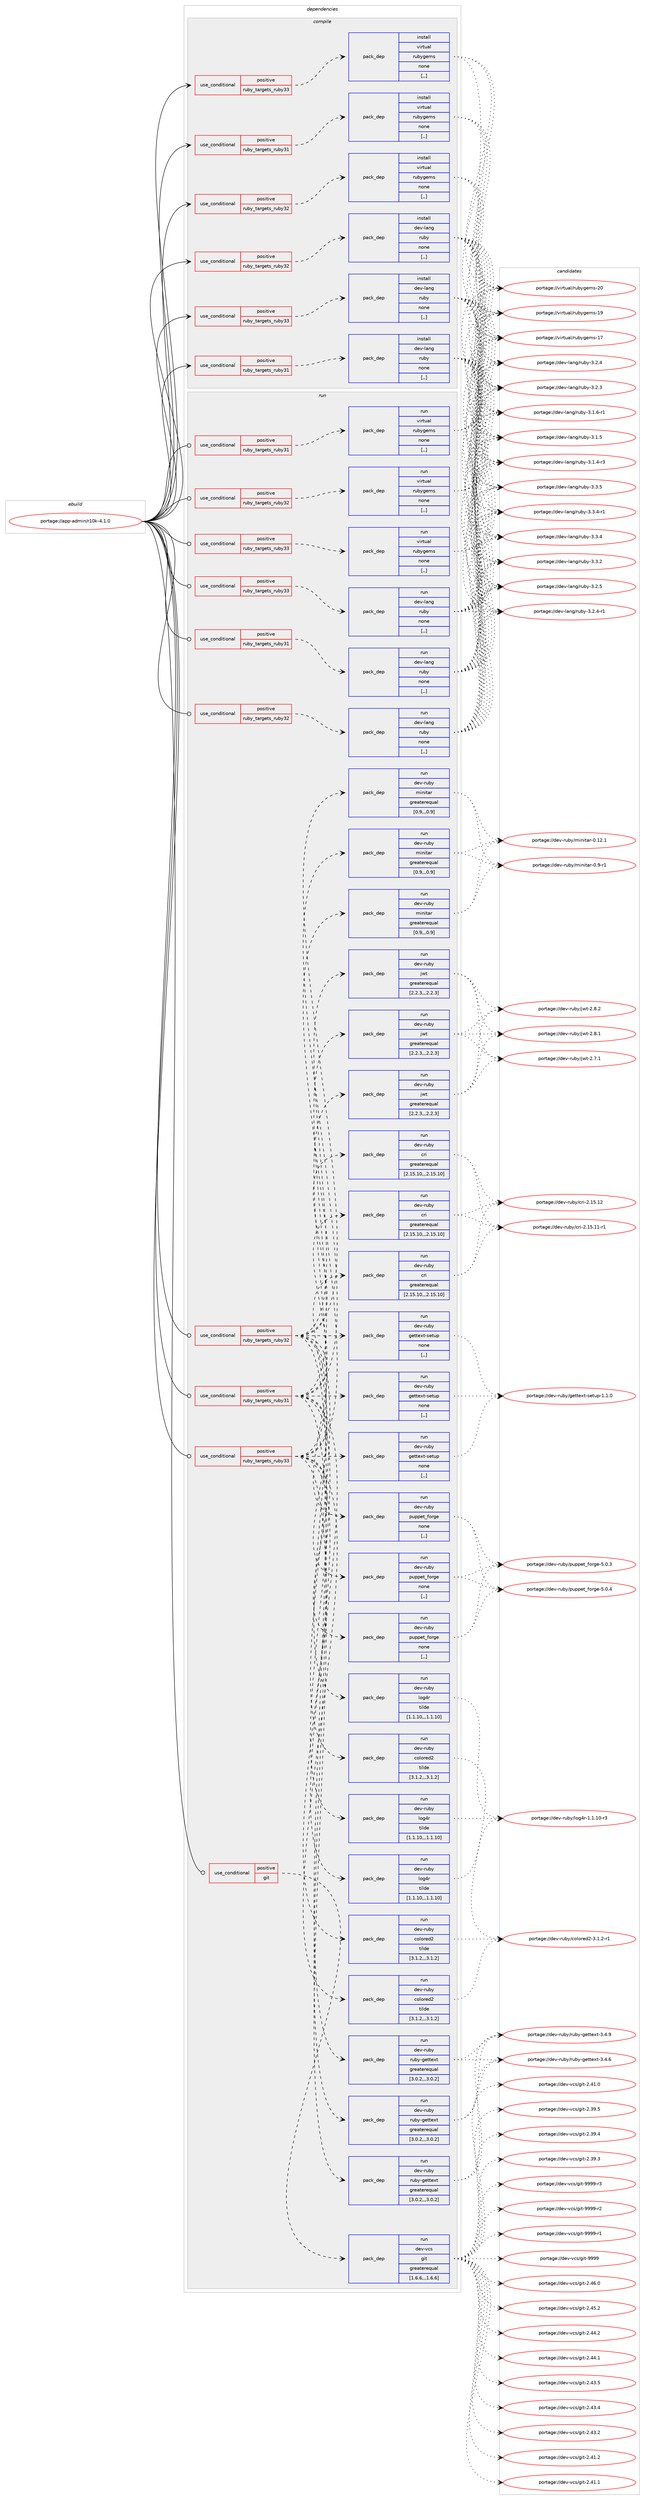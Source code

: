 digraph prolog {

# *************
# Graph options
# *************

newrank=true;
concentrate=true;
compound=true;
graph [rankdir=LR,fontname=Helvetica,fontsize=10,ranksep=1.5];#, ranksep=2.5, nodesep=0.2];
edge  [arrowhead=vee];
node  [fontname=Helvetica,fontsize=10];

# **********
# The ebuild
# **********

subgraph cluster_leftcol {
color=gray;
label=<<i>ebuild</i>>;
id [label="portage://app-admin/r10k-4.1.0", color=red, width=4, href="../app-admin/r10k-4.1.0.svg"];
}

# ****************
# The dependencies
# ****************

subgraph cluster_midcol {
color=gray;
label=<<i>dependencies</i>>;
subgraph cluster_compile {
fillcolor="#eeeeee";
style=filled;
label=<<i>compile</i>>;
subgraph cond130651 {
dependency497460 [label=<<TABLE BORDER="0" CELLBORDER="1" CELLSPACING="0" CELLPADDING="4"><TR><TD ROWSPAN="3" CELLPADDING="10">use_conditional</TD></TR><TR><TD>positive</TD></TR><TR><TD>ruby_targets_ruby31</TD></TR></TABLE>>, shape=none, color=red];
subgraph pack363193 {
dependency497461 [label=<<TABLE BORDER="0" CELLBORDER="1" CELLSPACING="0" CELLPADDING="4" WIDTH="220"><TR><TD ROWSPAN="6" CELLPADDING="30">pack_dep</TD></TR><TR><TD WIDTH="110">install</TD></TR><TR><TD>dev-lang</TD></TR><TR><TD>ruby</TD></TR><TR><TD>none</TD></TR><TR><TD>[,,]</TD></TR></TABLE>>, shape=none, color=blue];
}
dependency497460:e -> dependency497461:w [weight=20,style="dashed",arrowhead="vee"];
}
id:e -> dependency497460:w [weight=20,style="solid",arrowhead="vee"];
subgraph cond130652 {
dependency497462 [label=<<TABLE BORDER="0" CELLBORDER="1" CELLSPACING="0" CELLPADDING="4"><TR><TD ROWSPAN="3" CELLPADDING="10">use_conditional</TD></TR><TR><TD>positive</TD></TR><TR><TD>ruby_targets_ruby31</TD></TR></TABLE>>, shape=none, color=red];
subgraph pack363194 {
dependency497463 [label=<<TABLE BORDER="0" CELLBORDER="1" CELLSPACING="0" CELLPADDING="4" WIDTH="220"><TR><TD ROWSPAN="6" CELLPADDING="30">pack_dep</TD></TR><TR><TD WIDTH="110">install</TD></TR><TR><TD>virtual</TD></TR><TR><TD>rubygems</TD></TR><TR><TD>none</TD></TR><TR><TD>[,,]</TD></TR></TABLE>>, shape=none, color=blue];
}
dependency497462:e -> dependency497463:w [weight=20,style="dashed",arrowhead="vee"];
}
id:e -> dependency497462:w [weight=20,style="solid",arrowhead="vee"];
subgraph cond130653 {
dependency497464 [label=<<TABLE BORDER="0" CELLBORDER="1" CELLSPACING="0" CELLPADDING="4"><TR><TD ROWSPAN="3" CELLPADDING="10">use_conditional</TD></TR><TR><TD>positive</TD></TR><TR><TD>ruby_targets_ruby32</TD></TR></TABLE>>, shape=none, color=red];
subgraph pack363195 {
dependency497465 [label=<<TABLE BORDER="0" CELLBORDER="1" CELLSPACING="0" CELLPADDING="4" WIDTH="220"><TR><TD ROWSPAN="6" CELLPADDING="30">pack_dep</TD></TR><TR><TD WIDTH="110">install</TD></TR><TR><TD>dev-lang</TD></TR><TR><TD>ruby</TD></TR><TR><TD>none</TD></TR><TR><TD>[,,]</TD></TR></TABLE>>, shape=none, color=blue];
}
dependency497464:e -> dependency497465:w [weight=20,style="dashed",arrowhead="vee"];
}
id:e -> dependency497464:w [weight=20,style="solid",arrowhead="vee"];
subgraph cond130654 {
dependency497466 [label=<<TABLE BORDER="0" CELLBORDER="1" CELLSPACING="0" CELLPADDING="4"><TR><TD ROWSPAN="3" CELLPADDING="10">use_conditional</TD></TR><TR><TD>positive</TD></TR><TR><TD>ruby_targets_ruby32</TD></TR></TABLE>>, shape=none, color=red];
subgraph pack363196 {
dependency497467 [label=<<TABLE BORDER="0" CELLBORDER="1" CELLSPACING="0" CELLPADDING="4" WIDTH="220"><TR><TD ROWSPAN="6" CELLPADDING="30">pack_dep</TD></TR><TR><TD WIDTH="110">install</TD></TR><TR><TD>virtual</TD></TR><TR><TD>rubygems</TD></TR><TR><TD>none</TD></TR><TR><TD>[,,]</TD></TR></TABLE>>, shape=none, color=blue];
}
dependency497466:e -> dependency497467:w [weight=20,style="dashed",arrowhead="vee"];
}
id:e -> dependency497466:w [weight=20,style="solid",arrowhead="vee"];
subgraph cond130655 {
dependency497468 [label=<<TABLE BORDER="0" CELLBORDER="1" CELLSPACING="0" CELLPADDING="4"><TR><TD ROWSPAN="3" CELLPADDING="10">use_conditional</TD></TR><TR><TD>positive</TD></TR><TR><TD>ruby_targets_ruby33</TD></TR></TABLE>>, shape=none, color=red];
subgraph pack363197 {
dependency497469 [label=<<TABLE BORDER="0" CELLBORDER="1" CELLSPACING="0" CELLPADDING="4" WIDTH="220"><TR><TD ROWSPAN="6" CELLPADDING="30">pack_dep</TD></TR><TR><TD WIDTH="110">install</TD></TR><TR><TD>dev-lang</TD></TR><TR><TD>ruby</TD></TR><TR><TD>none</TD></TR><TR><TD>[,,]</TD></TR></TABLE>>, shape=none, color=blue];
}
dependency497468:e -> dependency497469:w [weight=20,style="dashed",arrowhead="vee"];
}
id:e -> dependency497468:w [weight=20,style="solid",arrowhead="vee"];
subgraph cond130656 {
dependency497470 [label=<<TABLE BORDER="0" CELLBORDER="1" CELLSPACING="0" CELLPADDING="4"><TR><TD ROWSPAN="3" CELLPADDING="10">use_conditional</TD></TR><TR><TD>positive</TD></TR><TR><TD>ruby_targets_ruby33</TD></TR></TABLE>>, shape=none, color=red];
subgraph pack363198 {
dependency497471 [label=<<TABLE BORDER="0" CELLBORDER="1" CELLSPACING="0" CELLPADDING="4" WIDTH="220"><TR><TD ROWSPAN="6" CELLPADDING="30">pack_dep</TD></TR><TR><TD WIDTH="110">install</TD></TR><TR><TD>virtual</TD></TR><TR><TD>rubygems</TD></TR><TR><TD>none</TD></TR><TR><TD>[,,]</TD></TR></TABLE>>, shape=none, color=blue];
}
dependency497470:e -> dependency497471:w [weight=20,style="dashed",arrowhead="vee"];
}
id:e -> dependency497470:w [weight=20,style="solid",arrowhead="vee"];
}
subgraph cluster_compileandrun {
fillcolor="#eeeeee";
style=filled;
label=<<i>compile and run</i>>;
}
subgraph cluster_run {
fillcolor="#eeeeee";
style=filled;
label=<<i>run</i>>;
subgraph cond130657 {
dependency497472 [label=<<TABLE BORDER="0" CELLBORDER="1" CELLSPACING="0" CELLPADDING="4"><TR><TD ROWSPAN="3" CELLPADDING="10">use_conditional</TD></TR><TR><TD>positive</TD></TR><TR><TD>git</TD></TR></TABLE>>, shape=none, color=red];
subgraph pack363199 {
dependency497473 [label=<<TABLE BORDER="0" CELLBORDER="1" CELLSPACING="0" CELLPADDING="4" WIDTH="220"><TR><TD ROWSPAN="6" CELLPADDING="30">pack_dep</TD></TR><TR><TD WIDTH="110">run</TD></TR><TR><TD>dev-vcs</TD></TR><TR><TD>git</TD></TR><TR><TD>greaterequal</TD></TR><TR><TD>[1.6.6,,,1.6.6]</TD></TR></TABLE>>, shape=none, color=blue];
}
dependency497472:e -> dependency497473:w [weight=20,style="dashed",arrowhead="vee"];
}
id:e -> dependency497472:w [weight=20,style="solid",arrowhead="odot"];
subgraph cond130658 {
dependency497474 [label=<<TABLE BORDER="0" CELLBORDER="1" CELLSPACING="0" CELLPADDING="4"><TR><TD ROWSPAN="3" CELLPADDING="10">use_conditional</TD></TR><TR><TD>positive</TD></TR><TR><TD>ruby_targets_ruby31</TD></TR></TABLE>>, shape=none, color=red];
subgraph pack363200 {
dependency497475 [label=<<TABLE BORDER="0" CELLBORDER="1" CELLSPACING="0" CELLPADDING="4" WIDTH="220"><TR><TD ROWSPAN="6" CELLPADDING="30">pack_dep</TD></TR><TR><TD WIDTH="110">run</TD></TR><TR><TD>dev-lang</TD></TR><TR><TD>ruby</TD></TR><TR><TD>none</TD></TR><TR><TD>[,,]</TD></TR></TABLE>>, shape=none, color=blue];
}
dependency497474:e -> dependency497475:w [weight=20,style="dashed",arrowhead="vee"];
}
id:e -> dependency497474:w [weight=20,style="solid",arrowhead="odot"];
subgraph cond130659 {
dependency497476 [label=<<TABLE BORDER="0" CELLBORDER="1" CELLSPACING="0" CELLPADDING="4"><TR><TD ROWSPAN="3" CELLPADDING="10">use_conditional</TD></TR><TR><TD>positive</TD></TR><TR><TD>ruby_targets_ruby31</TD></TR></TABLE>>, shape=none, color=red];
subgraph pack363201 {
dependency497477 [label=<<TABLE BORDER="0" CELLBORDER="1" CELLSPACING="0" CELLPADDING="4" WIDTH="220"><TR><TD ROWSPAN="6" CELLPADDING="30">pack_dep</TD></TR><TR><TD WIDTH="110">run</TD></TR><TR><TD>dev-ruby</TD></TR><TR><TD>colored2</TD></TR><TR><TD>tilde</TD></TR><TR><TD>[3.1.2,,,3.1.2]</TD></TR></TABLE>>, shape=none, color=blue];
}
dependency497476:e -> dependency497477:w [weight=20,style="dashed",arrowhead="vee"];
subgraph pack363202 {
dependency497478 [label=<<TABLE BORDER="0" CELLBORDER="1" CELLSPACING="0" CELLPADDING="4" WIDTH="220"><TR><TD ROWSPAN="6" CELLPADDING="30">pack_dep</TD></TR><TR><TD WIDTH="110">run</TD></TR><TR><TD>dev-ruby</TD></TR><TR><TD>cri</TD></TR><TR><TD>greaterequal</TD></TR><TR><TD>[2.15.10,,,2.15.10]</TD></TR></TABLE>>, shape=none, color=blue];
}
dependency497476:e -> dependency497478:w [weight=20,style="dashed",arrowhead="vee"];
subgraph pack363203 {
dependency497479 [label=<<TABLE BORDER="0" CELLBORDER="1" CELLSPACING="0" CELLPADDING="4" WIDTH="220"><TR><TD ROWSPAN="6" CELLPADDING="30">pack_dep</TD></TR><TR><TD WIDTH="110">run</TD></TR><TR><TD>dev-ruby</TD></TR><TR><TD>gettext-setup</TD></TR><TR><TD>none</TD></TR><TR><TD>[,,]</TD></TR></TABLE>>, shape=none, color=blue];
}
dependency497476:e -> dependency497479:w [weight=20,style="dashed",arrowhead="vee"];
subgraph pack363204 {
dependency497480 [label=<<TABLE BORDER="0" CELLBORDER="1" CELLSPACING="0" CELLPADDING="4" WIDTH="220"><TR><TD ROWSPAN="6" CELLPADDING="30">pack_dep</TD></TR><TR><TD WIDTH="110">run</TD></TR><TR><TD>dev-ruby</TD></TR><TR><TD>jwt</TD></TR><TR><TD>greaterequal</TD></TR><TR><TD>[2.2.3,,,2.2.3]</TD></TR></TABLE>>, shape=none, color=blue];
}
dependency497476:e -> dependency497480:w [weight=20,style="dashed",arrowhead="vee"];
subgraph pack363205 {
dependency497481 [label=<<TABLE BORDER="0" CELLBORDER="1" CELLSPACING="0" CELLPADDING="4" WIDTH="220"><TR><TD ROWSPAN="6" CELLPADDING="30">pack_dep</TD></TR><TR><TD WIDTH="110">run</TD></TR><TR><TD>dev-ruby</TD></TR><TR><TD>ruby-gettext</TD></TR><TR><TD>greaterequal</TD></TR><TR><TD>[3.0.2,,,3.0.2]</TD></TR></TABLE>>, shape=none, color=blue];
}
dependency497476:e -> dependency497481:w [weight=20,style="dashed",arrowhead="vee"];
subgraph pack363206 {
dependency497482 [label=<<TABLE BORDER="0" CELLBORDER="1" CELLSPACING="0" CELLPADDING="4" WIDTH="220"><TR><TD ROWSPAN="6" CELLPADDING="30">pack_dep</TD></TR><TR><TD WIDTH="110">run</TD></TR><TR><TD>dev-ruby</TD></TR><TR><TD>log4r</TD></TR><TR><TD>tilde</TD></TR><TR><TD>[1.1.10,,,1.1.10]</TD></TR></TABLE>>, shape=none, color=blue];
}
dependency497476:e -> dependency497482:w [weight=20,style="dashed",arrowhead="vee"];
subgraph pack363207 {
dependency497483 [label=<<TABLE BORDER="0" CELLBORDER="1" CELLSPACING="0" CELLPADDING="4" WIDTH="220"><TR><TD ROWSPAN="6" CELLPADDING="30">pack_dep</TD></TR><TR><TD WIDTH="110">run</TD></TR><TR><TD>dev-ruby</TD></TR><TR><TD>minitar</TD></TR><TR><TD>greaterequal</TD></TR><TR><TD>[0.9,,,0.9]</TD></TR></TABLE>>, shape=none, color=blue];
}
dependency497476:e -> dependency497483:w [weight=20,style="dashed",arrowhead="vee"];
subgraph pack363208 {
dependency497484 [label=<<TABLE BORDER="0" CELLBORDER="1" CELLSPACING="0" CELLPADDING="4" WIDTH="220"><TR><TD ROWSPAN="6" CELLPADDING="30">pack_dep</TD></TR><TR><TD WIDTH="110">run</TD></TR><TR><TD>dev-ruby</TD></TR><TR><TD>puppet_forge</TD></TR><TR><TD>none</TD></TR><TR><TD>[,,]</TD></TR></TABLE>>, shape=none, color=blue];
}
dependency497476:e -> dependency497484:w [weight=20,style="dashed",arrowhead="vee"];
}
id:e -> dependency497476:w [weight=20,style="solid",arrowhead="odot"];
subgraph cond130660 {
dependency497485 [label=<<TABLE BORDER="0" CELLBORDER="1" CELLSPACING="0" CELLPADDING="4"><TR><TD ROWSPAN="3" CELLPADDING="10">use_conditional</TD></TR><TR><TD>positive</TD></TR><TR><TD>ruby_targets_ruby31</TD></TR></TABLE>>, shape=none, color=red];
subgraph pack363209 {
dependency497486 [label=<<TABLE BORDER="0" CELLBORDER="1" CELLSPACING="0" CELLPADDING="4" WIDTH="220"><TR><TD ROWSPAN="6" CELLPADDING="30">pack_dep</TD></TR><TR><TD WIDTH="110">run</TD></TR><TR><TD>virtual</TD></TR><TR><TD>rubygems</TD></TR><TR><TD>none</TD></TR><TR><TD>[,,]</TD></TR></TABLE>>, shape=none, color=blue];
}
dependency497485:e -> dependency497486:w [weight=20,style="dashed",arrowhead="vee"];
}
id:e -> dependency497485:w [weight=20,style="solid",arrowhead="odot"];
subgraph cond130661 {
dependency497487 [label=<<TABLE BORDER="0" CELLBORDER="1" CELLSPACING="0" CELLPADDING="4"><TR><TD ROWSPAN="3" CELLPADDING="10">use_conditional</TD></TR><TR><TD>positive</TD></TR><TR><TD>ruby_targets_ruby32</TD></TR></TABLE>>, shape=none, color=red];
subgraph pack363210 {
dependency497488 [label=<<TABLE BORDER="0" CELLBORDER="1" CELLSPACING="0" CELLPADDING="4" WIDTH="220"><TR><TD ROWSPAN="6" CELLPADDING="30">pack_dep</TD></TR><TR><TD WIDTH="110">run</TD></TR><TR><TD>dev-lang</TD></TR><TR><TD>ruby</TD></TR><TR><TD>none</TD></TR><TR><TD>[,,]</TD></TR></TABLE>>, shape=none, color=blue];
}
dependency497487:e -> dependency497488:w [weight=20,style="dashed",arrowhead="vee"];
}
id:e -> dependency497487:w [weight=20,style="solid",arrowhead="odot"];
subgraph cond130662 {
dependency497489 [label=<<TABLE BORDER="0" CELLBORDER="1" CELLSPACING="0" CELLPADDING="4"><TR><TD ROWSPAN="3" CELLPADDING="10">use_conditional</TD></TR><TR><TD>positive</TD></TR><TR><TD>ruby_targets_ruby32</TD></TR></TABLE>>, shape=none, color=red];
subgraph pack363211 {
dependency497490 [label=<<TABLE BORDER="0" CELLBORDER="1" CELLSPACING="0" CELLPADDING="4" WIDTH="220"><TR><TD ROWSPAN="6" CELLPADDING="30">pack_dep</TD></TR><TR><TD WIDTH="110">run</TD></TR><TR><TD>dev-ruby</TD></TR><TR><TD>colored2</TD></TR><TR><TD>tilde</TD></TR><TR><TD>[3.1.2,,,3.1.2]</TD></TR></TABLE>>, shape=none, color=blue];
}
dependency497489:e -> dependency497490:w [weight=20,style="dashed",arrowhead="vee"];
subgraph pack363212 {
dependency497491 [label=<<TABLE BORDER="0" CELLBORDER="1" CELLSPACING="0" CELLPADDING="4" WIDTH="220"><TR><TD ROWSPAN="6" CELLPADDING="30">pack_dep</TD></TR><TR><TD WIDTH="110">run</TD></TR><TR><TD>dev-ruby</TD></TR><TR><TD>cri</TD></TR><TR><TD>greaterequal</TD></TR><TR><TD>[2.15.10,,,2.15.10]</TD></TR></TABLE>>, shape=none, color=blue];
}
dependency497489:e -> dependency497491:w [weight=20,style="dashed",arrowhead="vee"];
subgraph pack363213 {
dependency497492 [label=<<TABLE BORDER="0" CELLBORDER="1" CELLSPACING="0" CELLPADDING="4" WIDTH="220"><TR><TD ROWSPAN="6" CELLPADDING="30">pack_dep</TD></TR><TR><TD WIDTH="110">run</TD></TR><TR><TD>dev-ruby</TD></TR><TR><TD>gettext-setup</TD></TR><TR><TD>none</TD></TR><TR><TD>[,,]</TD></TR></TABLE>>, shape=none, color=blue];
}
dependency497489:e -> dependency497492:w [weight=20,style="dashed",arrowhead="vee"];
subgraph pack363214 {
dependency497493 [label=<<TABLE BORDER="0" CELLBORDER="1" CELLSPACING="0" CELLPADDING="4" WIDTH="220"><TR><TD ROWSPAN="6" CELLPADDING="30">pack_dep</TD></TR><TR><TD WIDTH="110">run</TD></TR><TR><TD>dev-ruby</TD></TR><TR><TD>jwt</TD></TR><TR><TD>greaterequal</TD></TR><TR><TD>[2.2.3,,,2.2.3]</TD></TR></TABLE>>, shape=none, color=blue];
}
dependency497489:e -> dependency497493:w [weight=20,style="dashed",arrowhead="vee"];
subgraph pack363215 {
dependency497494 [label=<<TABLE BORDER="0" CELLBORDER="1" CELLSPACING="0" CELLPADDING="4" WIDTH="220"><TR><TD ROWSPAN="6" CELLPADDING="30">pack_dep</TD></TR><TR><TD WIDTH="110">run</TD></TR><TR><TD>dev-ruby</TD></TR><TR><TD>ruby-gettext</TD></TR><TR><TD>greaterequal</TD></TR><TR><TD>[3.0.2,,,3.0.2]</TD></TR></TABLE>>, shape=none, color=blue];
}
dependency497489:e -> dependency497494:w [weight=20,style="dashed",arrowhead="vee"];
subgraph pack363216 {
dependency497495 [label=<<TABLE BORDER="0" CELLBORDER="1" CELLSPACING="0" CELLPADDING="4" WIDTH="220"><TR><TD ROWSPAN="6" CELLPADDING="30">pack_dep</TD></TR><TR><TD WIDTH="110">run</TD></TR><TR><TD>dev-ruby</TD></TR><TR><TD>log4r</TD></TR><TR><TD>tilde</TD></TR><TR><TD>[1.1.10,,,1.1.10]</TD></TR></TABLE>>, shape=none, color=blue];
}
dependency497489:e -> dependency497495:w [weight=20,style="dashed",arrowhead="vee"];
subgraph pack363217 {
dependency497496 [label=<<TABLE BORDER="0" CELLBORDER="1" CELLSPACING="0" CELLPADDING="4" WIDTH="220"><TR><TD ROWSPAN="6" CELLPADDING="30">pack_dep</TD></TR><TR><TD WIDTH="110">run</TD></TR><TR><TD>dev-ruby</TD></TR><TR><TD>minitar</TD></TR><TR><TD>greaterequal</TD></TR><TR><TD>[0.9,,,0.9]</TD></TR></TABLE>>, shape=none, color=blue];
}
dependency497489:e -> dependency497496:w [weight=20,style="dashed",arrowhead="vee"];
subgraph pack363218 {
dependency497497 [label=<<TABLE BORDER="0" CELLBORDER="1" CELLSPACING="0" CELLPADDING="4" WIDTH="220"><TR><TD ROWSPAN="6" CELLPADDING="30">pack_dep</TD></TR><TR><TD WIDTH="110">run</TD></TR><TR><TD>dev-ruby</TD></TR><TR><TD>puppet_forge</TD></TR><TR><TD>none</TD></TR><TR><TD>[,,]</TD></TR></TABLE>>, shape=none, color=blue];
}
dependency497489:e -> dependency497497:w [weight=20,style="dashed",arrowhead="vee"];
}
id:e -> dependency497489:w [weight=20,style="solid",arrowhead="odot"];
subgraph cond130663 {
dependency497498 [label=<<TABLE BORDER="0" CELLBORDER="1" CELLSPACING="0" CELLPADDING="4"><TR><TD ROWSPAN="3" CELLPADDING="10">use_conditional</TD></TR><TR><TD>positive</TD></TR><TR><TD>ruby_targets_ruby32</TD></TR></TABLE>>, shape=none, color=red];
subgraph pack363219 {
dependency497499 [label=<<TABLE BORDER="0" CELLBORDER="1" CELLSPACING="0" CELLPADDING="4" WIDTH="220"><TR><TD ROWSPAN="6" CELLPADDING="30">pack_dep</TD></TR><TR><TD WIDTH="110">run</TD></TR><TR><TD>virtual</TD></TR><TR><TD>rubygems</TD></TR><TR><TD>none</TD></TR><TR><TD>[,,]</TD></TR></TABLE>>, shape=none, color=blue];
}
dependency497498:e -> dependency497499:w [weight=20,style="dashed",arrowhead="vee"];
}
id:e -> dependency497498:w [weight=20,style="solid",arrowhead="odot"];
subgraph cond130664 {
dependency497500 [label=<<TABLE BORDER="0" CELLBORDER="1" CELLSPACING="0" CELLPADDING="4"><TR><TD ROWSPAN="3" CELLPADDING="10">use_conditional</TD></TR><TR><TD>positive</TD></TR><TR><TD>ruby_targets_ruby33</TD></TR></TABLE>>, shape=none, color=red];
subgraph pack363220 {
dependency497501 [label=<<TABLE BORDER="0" CELLBORDER="1" CELLSPACING="0" CELLPADDING="4" WIDTH="220"><TR><TD ROWSPAN="6" CELLPADDING="30">pack_dep</TD></TR><TR><TD WIDTH="110">run</TD></TR><TR><TD>dev-lang</TD></TR><TR><TD>ruby</TD></TR><TR><TD>none</TD></TR><TR><TD>[,,]</TD></TR></TABLE>>, shape=none, color=blue];
}
dependency497500:e -> dependency497501:w [weight=20,style="dashed",arrowhead="vee"];
}
id:e -> dependency497500:w [weight=20,style="solid",arrowhead="odot"];
subgraph cond130665 {
dependency497502 [label=<<TABLE BORDER="0" CELLBORDER="1" CELLSPACING="0" CELLPADDING="4"><TR><TD ROWSPAN="3" CELLPADDING="10">use_conditional</TD></TR><TR><TD>positive</TD></TR><TR><TD>ruby_targets_ruby33</TD></TR></TABLE>>, shape=none, color=red];
subgraph pack363221 {
dependency497503 [label=<<TABLE BORDER="0" CELLBORDER="1" CELLSPACING="0" CELLPADDING="4" WIDTH="220"><TR><TD ROWSPAN="6" CELLPADDING="30">pack_dep</TD></TR><TR><TD WIDTH="110">run</TD></TR><TR><TD>dev-ruby</TD></TR><TR><TD>colored2</TD></TR><TR><TD>tilde</TD></TR><TR><TD>[3.1.2,,,3.1.2]</TD></TR></TABLE>>, shape=none, color=blue];
}
dependency497502:e -> dependency497503:w [weight=20,style="dashed",arrowhead="vee"];
subgraph pack363222 {
dependency497504 [label=<<TABLE BORDER="0" CELLBORDER="1" CELLSPACING="0" CELLPADDING="4" WIDTH="220"><TR><TD ROWSPAN="6" CELLPADDING="30">pack_dep</TD></TR><TR><TD WIDTH="110">run</TD></TR><TR><TD>dev-ruby</TD></TR><TR><TD>cri</TD></TR><TR><TD>greaterequal</TD></TR><TR><TD>[2.15.10,,,2.15.10]</TD></TR></TABLE>>, shape=none, color=blue];
}
dependency497502:e -> dependency497504:w [weight=20,style="dashed",arrowhead="vee"];
subgraph pack363223 {
dependency497505 [label=<<TABLE BORDER="0" CELLBORDER="1" CELLSPACING="0" CELLPADDING="4" WIDTH="220"><TR><TD ROWSPAN="6" CELLPADDING="30">pack_dep</TD></TR><TR><TD WIDTH="110">run</TD></TR><TR><TD>dev-ruby</TD></TR><TR><TD>gettext-setup</TD></TR><TR><TD>none</TD></TR><TR><TD>[,,]</TD></TR></TABLE>>, shape=none, color=blue];
}
dependency497502:e -> dependency497505:w [weight=20,style="dashed",arrowhead="vee"];
subgraph pack363224 {
dependency497506 [label=<<TABLE BORDER="0" CELLBORDER="1" CELLSPACING="0" CELLPADDING="4" WIDTH="220"><TR><TD ROWSPAN="6" CELLPADDING="30">pack_dep</TD></TR><TR><TD WIDTH="110">run</TD></TR><TR><TD>dev-ruby</TD></TR><TR><TD>jwt</TD></TR><TR><TD>greaterequal</TD></TR><TR><TD>[2.2.3,,,2.2.3]</TD></TR></TABLE>>, shape=none, color=blue];
}
dependency497502:e -> dependency497506:w [weight=20,style="dashed",arrowhead="vee"];
subgraph pack363225 {
dependency497507 [label=<<TABLE BORDER="0" CELLBORDER="1" CELLSPACING="0" CELLPADDING="4" WIDTH="220"><TR><TD ROWSPAN="6" CELLPADDING="30">pack_dep</TD></TR><TR><TD WIDTH="110">run</TD></TR><TR><TD>dev-ruby</TD></TR><TR><TD>ruby-gettext</TD></TR><TR><TD>greaterequal</TD></TR><TR><TD>[3.0.2,,,3.0.2]</TD></TR></TABLE>>, shape=none, color=blue];
}
dependency497502:e -> dependency497507:w [weight=20,style="dashed",arrowhead="vee"];
subgraph pack363226 {
dependency497508 [label=<<TABLE BORDER="0" CELLBORDER="1" CELLSPACING="0" CELLPADDING="4" WIDTH="220"><TR><TD ROWSPAN="6" CELLPADDING="30">pack_dep</TD></TR><TR><TD WIDTH="110">run</TD></TR><TR><TD>dev-ruby</TD></TR><TR><TD>log4r</TD></TR><TR><TD>tilde</TD></TR><TR><TD>[1.1.10,,,1.1.10]</TD></TR></TABLE>>, shape=none, color=blue];
}
dependency497502:e -> dependency497508:w [weight=20,style="dashed",arrowhead="vee"];
subgraph pack363227 {
dependency497509 [label=<<TABLE BORDER="0" CELLBORDER="1" CELLSPACING="0" CELLPADDING="4" WIDTH="220"><TR><TD ROWSPAN="6" CELLPADDING="30">pack_dep</TD></TR><TR><TD WIDTH="110">run</TD></TR><TR><TD>dev-ruby</TD></TR><TR><TD>minitar</TD></TR><TR><TD>greaterequal</TD></TR><TR><TD>[0.9,,,0.9]</TD></TR></TABLE>>, shape=none, color=blue];
}
dependency497502:e -> dependency497509:w [weight=20,style="dashed",arrowhead="vee"];
subgraph pack363228 {
dependency497510 [label=<<TABLE BORDER="0" CELLBORDER="1" CELLSPACING="0" CELLPADDING="4" WIDTH="220"><TR><TD ROWSPAN="6" CELLPADDING="30">pack_dep</TD></TR><TR><TD WIDTH="110">run</TD></TR><TR><TD>dev-ruby</TD></TR><TR><TD>puppet_forge</TD></TR><TR><TD>none</TD></TR><TR><TD>[,,]</TD></TR></TABLE>>, shape=none, color=blue];
}
dependency497502:e -> dependency497510:w [weight=20,style="dashed",arrowhead="vee"];
}
id:e -> dependency497502:w [weight=20,style="solid",arrowhead="odot"];
subgraph cond130666 {
dependency497511 [label=<<TABLE BORDER="0" CELLBORDER="1" CELLSPACING="0" CELLPADDING="4"><TR><TD ROWSPAN="3" CELLPADDING="10">use_conditional</TD></TR><TR><TD>positive</TD></TR><TR><TD>ruby_targets_ruby33</TD></TR></TABLE>>, shape=none, color=red];
subgraph pack363229 {
dependency497512 [label=<<TABLE BORDER="0" CELLBORDER="1" CELLSPACING="0" CELLPADDING="4" WIDTH="220"><TR><TD ROWSPAN="6" CELLPADDING="30">pack_dep</TD></TR><TR><TD WIDTH="110">run</TD></TR><TR><TD>virtual</TD></TR><TR><TD>rubygems</TD></TR><TR><TD>none</TD></TR><TR><TD>[,,]</TD></TR></TABLE>>, shape=none, color=blue];
}
dependency497511:e -> dependency497512:w [weight=20,style="dashed",arrowhead="vee"];
}
id:e -> dependency497511:w [weight=20,style="solid",arrowhead="odot"];
}
}

# **************
# The candidates
# **************

subgraph cluster_choices {
rank=same;
color=gray;
label=<<i>candidates</i>>;

subgraph choice363193 {
color=black;
nodesep=1;
choice10010111845108971101034711411798121455146514653 [label="portage://dev-lang/ruby-3.3.5", color=red, width=4,href="../dev-lang/ruby-3.3.5.svg"];
choice100101118451089711010347114117981214551465146524511449 [label="portage://dev-lang/ruby-3.3.4-r1", color=red, width=4,href="../dev-lang/ruby-3.3.4-r1.svg"];
choice10010111845108971101034711411798121455146514652 [label="portage://dev-lang/ruby-3.3.4", color=red, width=4,href="../dev-lang/ruby-3.3.4.svg"];
choice10010111845108971101034711411798121455146514650 [label="portage://dev-lang/ruby-3.3.2", color=red, width=4,href="../dev-lang/ruby-3.3.2.svg"];
choice10010111845108971101034711411798121455146504653 [label="portage://dev-lang/ruby-3.2.5", color=red, width=4,href="../dev-lang/ruby-3.2.5.svg"];
choice100101118451089711010347114117981214551465046524511449 [label="portage://dev-lang/ruby-3.2.4-r1", color=red, width=4,href="../dev-lang/ruby-3.2.4-r1.svg"];
choice10010111845108971101034711411798121455146504652 [label="portage://dev-lang/ruby-3.2.4", color=red, width=4,href="../dev-lang/ruby-3.2.4.svg"];
choice10010111845108971101034711411798121455146504651 [label="portage://dev-lang/ruby-3.2.3", color=red, width=4,href="../dev-lang/ruby-3.2.3.svg"];
choice100101118451089711010347114117981214551464946544511449 [label="portage://dev-lang/ruby-3.1.6-r1", color=red, width=4,href="../dev-lang/ruby-3.1.6-r1.svg"];
choice10010111845108971101034711411798121455146494653 [label="portage://dev-lang/ruby-3.1.5", color=red, width=4,href="../dev-lang/ruby-3.1.5.svg"];
choice100101118451089711010347114117981214551464946524511451 [label="portage://dev-lang/ruby-3.1.4-r3", color=red, width=4,href="../dev-lang/ruby-3.1.4-r3.svg"];
dependency497461:e -> choice10010111845108971101034711411798121455146514653:w [style=dotted,weight="100"];
dependency497461:e -> choice100101118451089711010347114117981214551465146524511449:w [style=dotted,weight="100"];
dependency497461:e -> choice10010111845108971101034711411798121455146514652:w [style=dotted,weight="100"];
dependency497461:e -> choice10010111845108971101034711411798121455146514650:w [style=dotted,weight="100"];
dependency497461:e -> choice10010111845108971101034711411798121455146504653:w [style=dotted,weight="100"];
dependency497461:e -> choice100101118451089711010347114117981214551465046524511449:w [style=dotted,weight="100"];
dependency497461:e -> choice10010111845108971101034711411798121455146504652:w [style=dotted,weight="100"];
dependency497461:e -> choice10010111845108971101034711411798121455146504651:w [style=dotted,weight="100"];
dependency497461:e -> choice100101118451089711010347114117981214551464946544511449:w [style=dotted,weight="100"];
dependency497461:e -> choice10010111845108971101034711411798121455146494653:w [style=dotted,weight="100"];
dependency497461:e -> choice100101118451089711010347114117981214551464946524511451:w [style=dotted,weight="100"];
}
subgraph choice363194 {
color=black;
nodesep=1;
choice118105114116117971084711411798121103101109115455048 [label="portage://virtual/rubygems-20", color=red, width=4,href="../virtual/rubygems-20.svg"];
choice118105114116117971084711411798121103101109115454957 [label="portage://virtual/rubygems-19", color=red, width=4,href="../virtual/rubygems-19.svg"];
choice118105114116117971084711411798121103101109115454955 [label="portage://virtual/rubygems-17", color=red, width=4,href="../virtual/rubygems-17.svg"];
dependency497463:e -> choice118105114116117971084711411798121103101109115455048:w [style=dotted,weight="100"];
dependency497463:e -> choice118105114116117971084711411798121103101109115454957:w [style=dotted,weight="100"];
dependency497463:e -> choice118105114116117971084711411798121103101109115454955:w [style=dotted,weight="100"];
}
subgraph choice363195 {
color=black;
nodesep=1;
choice10010111845108971101034711411798121455146514653 [label="portage://dev-lang/ruby-3.3.5", color=red, width=4,href="../dev-lang/ruby-3.3.5.svg"];
choice100101118451089711010347114117981214551465146524511449 [label="portage://dev-lang/ruby-3.3.4-r1", color=red, width=4,href="../dev-lang/ruby-3.3.4-r1.svg"];
choice10010111845108971101034711411798121455146514652 [label="portage://dev-lang/ruby-3.3.4", color=red, width=4,href="../dev-lang/ruby-3.3.4.svg"];
choice10010111845108971101034711411798121455146514650 [label="portage://dev-lang/ruby-3.3.2", color=red, width=4,href="../dev-lang/ruby-3.3.2.svg"];
choice10010111845108971101034711411798121455146504653 [label="portage://dev-lang/ruby-3.2.5", color=red, width=4,href="../dev-lang/ruby-3.2.5.svg"];
choice100101118451089711010347114117981214551465046524511449 [label="portage://dev-lang/ruby-3.2.4-r1", color=red, width=4,href="../dev-lang/ruby-3.2.4-r1.svg"];
choice10010111845108971101034711411798121455146504652 [label="portage://dev-lang/ruby-3.2.4", color=red, width=4,href="../dev-lang/ruby-3.2.4.svg"];
choice10010111845108971101034711411798121455146504651 [label="portage://dev-lang/ruby-3.2.3", color=red, width=4,href="../dev-lang/ruby-3.2.3.svg"];
choice100101118451089711010347114117981214551464946544511449 [label="portage://dev-lang/ruby-3.1.6-r1", color=red, width=4,href="../dev-lang/ruby-3.1.6-r1.svg"];
choice10010111845108971101034711411798121455146494653 [label="portage://dev-lang/ruby-3.1.5", color=red, width=4,href="../dev-lang/ruby-3.1.5.svg"];
choice100101118451089711010347114117981214551464946524511451 [label="portage://dev-lang/ruby-3.1.4-r3", color=red, width=4,href="../dev-lang/ruby-3.1.4-r3.svg"];
dependency497465:e -> choice10010111845108971101034711411798121455146514653:w [style=dotted,weight="100"];
dependency497465:e -> choice100101118451089711010347114117981214551465146524511449:w [style=dotted,weight="100"];
dependency497465:e -> choice10010111845108971101034711411798121455146514652:w [style=dotted,weight="100"];
dependency497465:e -> choice10010111845108971101034711411798121455146514650:w [style=dotted,weight="100"];
dependency497465:e -> choice10010111845108971101034711411798121455146504653:w [style=dotted,weight="100"];
dependency497465:e -> choice100101118451089711010347114117981214551465046524511449:w [style=dotted,weight="100"];
dependency497465:e -> choice10010111845108971101034711411798121455146504652:w [style=dotted,weight="100"];
dependency497465:e -> choice10010111845108971101034711411798121455146504651:w [style=dotted,weight="100"];
dependency497465:e -> choice100101118451089711010347114117981214551464946544511449:w [style=dotted,weight="100"];
dependency497465:e -> choice10010111845108971101034711411798121455146494653:w [style=dotted,weight="100"];
dependency497465:e -> choice100101118451089711010347114117981214551464946524511451:w [style=dotted,weight="100"];
}
subgraph choice363196 {
color=black;
nodesep=1;
choice118105114116117971084711411798121103101109115455048 [label="portage://virtual/rubygems-20", color=red, width=4,href="../virtual/rubygems-20.svg"];
choice118105114116117971084711411798121103101109115454957 [label="portage://virtual/rubygems-19", color=red, width=4,href="../virtual/rubygems-19.svg"];
choice118105114116117971084711411798121103101109115454955 [label="portage://virtual/rubygems-17", color=red, width=4,href="../virtual/rubygems-17.svg"];
dependency497467:e -> choice118105114116117971084711411798121103101109115455048:w [style=dotted,weight="100"];
dependency497467:e -> choice118105114116117971084711411798121103101109115454957:w [style=dotted,weight="100"];
dependency497467:e -> choice118105114116117971084711411798121103101109115454955:w [style=dotted,weight="100"];
}
subgraph choice363197 {
color=black;
nodesep=1;
choice10010111845108971101034711411798121455146514653 [label="portage://dev-lang/ruby-3.3.5", color=red, width=4,href="../dev-lang/ruby-3.3.5.svg"];
choice100101118451089711010347114117981214551465146524511449 [label="portage://dev-lang/ruby-3.3.4-r1", color=red, width=4,href="../dev-lang/ruby-3.3.4-r1.svg"];
choice10010111845108971101034711411798121455146514652 [label="portage://dev-lang/ruby-3.3.4", color=red, width=4,href="../dev-lang/ruby-3.3.4.svg"];
choice10010111845108971101034711411798121455146514650 [label="portage://dev-lang/ruby-3.3.2", color=red, width=4,href="../dev-lang/ruby-3.3.2.svg"];
choice10010111845108971101034711411798121455146504653 [label="portage://dev-lang/ruby-3.2.5", color=red, width=4,href="../dev-lang/ruby-3.2.5.svg"];
choice100101118451089711010347114117981214551465046524511449 [label="portage://dev-lang/ruby-3.2.4-r1", color=red, width=4,href="../dev-lang/ruby-3.2.4-r1.svg"];
choice10010111845108971101034711411798121455146504652 [label="portage://dev-lang/ruby-3.2.4", color=red, width=4,href="../dev-lang/ruby-3.2.4.svg"];
choice10010111845108971101034711411798121455146504651 [label="portage://dev-lang/ruby-3.2.3", color=red, width=4,href="../dev-lang/ruby-3.2.3.svg"];
choice100101118451089711010347114117981214551464946544511449 [label="portage://dev-lang/ruby-3.1.6-r1", color=red, width=4,href="../dev-lang/ruby-3.1.6-r1.svg"];
choice10010111845108971101034711411798121455146494653 [label="portage://dev-lang/ruby-3.1.5", color=red, width=4,href="../dev-lang/ruby-3.1.5.svg"];
choice100101118451089711010347114117981214551464946524511451 [label="portage://dev-lang/ruby-3.1.4-r3", color=red, width=4,href="../dev-lang/ruby-3.1.4-r3.svg"];
dependency497469:e -> choice10010111845108971101034711411798121455146514653:w [style=dotted,weight="100"];
dependency497469:e -> choice100101118451089711010347114117981214551465146524511449:w [style=dotted,weight="100"];
dependency497469:e -> choice10010111845108971101034711411798121455146514652:w [style=dotted,weight="100"];
dependency497469:e -> choice10010111845108971101034711411798121455146514650:w [style=dotted,weight="100"];
dependency497469:e -> choice10010111845108971101034711411798121455146504653:w [style=dotted,weight="100"];
dependency497469:e -> choice100101118451089711010347114117981214551465046524511449:w [style=dotted,weight="100"];
dependency497469:e -> choice10010111845108971101034711411798121455146504652:w [style=dotted,weight="100"];
dependency497469:e -> choice10010111845108971101034711411798121455146504651:w [style=dotted,weight="100"];
dependency497469:e -> choice100101118451089711010347114117981214551464946544511449:w [style=dotted,weight="100"];
dependency497469:e -> choice10010111845108971101034711411798121455146494653:w [style=dotted,weight="100"];
dependency497469:e -> choice100101118451089711010347114117981214551464946524511451:w [style=dotted,weight="100"];
}
subgraph choice363198 {
color=black;
nodesep=1;
choice118105114116117971084711411798121103101109115455048 [label="portage://virtual/rubygems-20", color=red, width=4,href="../virtual/rubygems-20.svg"];
choice118105114116117971084711411798121103101109115454957 [label="portage://virtual/rubygems-19", color=red, width=4,href="../virtual/rubygems-19.svg"];
choice118105114116117971084711411798121103101109115454955 [label="portage://virtual/rubygems-17", color=red, width=4,href="../virtual/rubygems-17.svg"];
dependency497471:e -> choice118105114116117971084711411798121103101109115455048:w [style=dotted,weight="100"];
dependency497471:e -> choice118105114116117971084711411798121103101109115454957:w [style=dotted,weight="100"];
dependency497471:e -> choice118105114116117971084711411798121103101109115454955:w [style=dotted,weight="100"];
}
subgraph choice363199 {
color=black;
nodesep=1;
choice10010111845118991154710310511645575757574511451 [label="portage://dev-vcs/git-9999-r3", color=red, width=4,href="../dev-vcs/git-9999-r3.svg"];
choice10010111845118991154710310511645575757574511450 [label="portage://dev-vcs/git-9999-r2", color=red, width=4,href="../dev-vcs/git-9999-r2.svg"];
choice10010111845118991154710310511645575757574511449 [label="portage://dev-vcs/git-9999-r1", color=red, width=4,href="../dev-vcs/git-9999-r1.svg"];
choice1001011184511899115471031051164557575757 [label="portage://dev-vcs/git-9999", color=red, width=4,href="../dev-vcs/git-9999.svg"];
choice10010111845118991154710310511645504652544648 [label="portage://dev-vcs/git-2.46.0", color=red, width=4,href="../dev-vcs/git-2.46.0.svg"];
choice10010111845118991154710310511645504652534650 [label="portage://dev-vcs/git-2.45.2", color=red, width=4,href="../dev-vcs/git-2.45.2.svg"];
choice10010111845118991154710310511645504652524650 [label="portage://dev-vcs/git-2.44.2", color=red, width=4,href="../dev-vcs/git-2.44.2.svg"];
choice10010111845118991154710310511645504652524649 [label="portage://dev-vcs/git-2.44.1", color=red, width=4,href="../dev-vcs/git-2.44.1.svg"];
choice10010111845118991154710310511645504652514653 [label="portage://dev-vcs/git-2.43.5", color=red, width=4,href="../dev-vcs/git-2.43.5.svg"];
choice10010111845118991154710310511645504652514652 [label="portage://dev-vcs/git-2.43.4", color=red, width=4,href="../dev-vcs/git-2.43.4.svg"];
choice10010111845118991154710310511645504652514650 [label="portage://dev-vcs/git-2.43.2", color=red, width=4,href="../dev-vcs/git-2.43.2.svg"];
choice10010111845118991154710310511645504652494650 [label="portage://dev-vcs/git-2.41.2", color=red, width=4,href="../dev-vcs/git-2.41.2.svg"];
choice10010111845118991154710310511645504652494649 [label="portage://dev-vcs/git-2.41.1", color=red, width=4,href="../dev-vcs/git-2.41.1.svg"];
choice10010111845118991154710310511645504652494648 [label="portage://dev-vcs/git-2.41.0", color=red, width=4,href="../dev-vcs/git-2.41.0.svg"];
choice10010111845118991154710310511645504651574653 [label="portage://dev-vcs/git-2.39.5", color=red, width=4,href="../dev-vcs/git-2.39.5.svg"];
choice10010111845118991154710310511645504651574652 [label="portage://dev-vcs/git-2.39.4", color=red, width=4,href="../dev-vcs/git-2.39.4.svg"];
choice10010111845118991154710310511645504651574651 [label="portage://dev-vcs/git-2.39.3", color=red, width=4,href="../dev-vcs/git-2.39.3.svg"];
dependency497473:e -> choice10010111845118991154710310511645575757574511451:w [style=dotted,weight="100"];
dependency497473:e -> choice10010111845118991154710310511645575757574511450:w [style=dotted,weight="100"];
dependency497473:e -> choice10010111845118991154710310511645575757574511449:w [style=dotted,weight="100"];
dependency497473:e -> choice1001011184511899115471031051164557575757:w [style=dotted,weight="100"];
dependency497473:e -> choice10010111845118991154710310511645504652544648:w [style=dotted,weight="100"];
dependency497473:e -> choice10010111845118991154710310511645504652534650:w [style=dotted,weight="100"];
dependency497473:e -> choice10010111845118991154710310511645504652524650:w [style=dotted,weight="100"];
dependency497473:e -> choice10010111845118991154710310511645504652524649:w [style=dotted,weight="100"];
dependency497473:e -> choice10010111845118991154710310511645504652514653:w [style=dotted,weight="100"];
dependency497473:e -> choice10010111845118991154710310511645504652514652:w [style=dotted,weight="100"];
dependency497473:e -> choice10010111845118991154710310511645504652514650:w [style=dotted,weight="100"];
dependency497473:e -> choice10010111845118991154710310511645504652494650:w [style=dotted,weight="100"];
dependency497473:e -> choice10010111845118991154710310511645504652494649:w [style=dotted,weight="100"];
dependency497473:e -> choice10010111845118991154710310511645504652494648:w [style=dotted,weight="100"];
dependency497473:e -> choice10010111845118991154710310511645504651574653:w [style=dotted,weight="100"];
dependency497473:e -> choice10010111845118991154710310511645504651574652:w [style=dotted,weight="100"];
dependency497473:e -> choice10010111845118991154710310511645504651574651:w [style=dotted,weight="100"];
}
subgraph choice363200 {
color=black;
nodesep=1;
choice10010111845108971101034711411798121455146514653 [label="portage://dev-lang/ruby-3.3.5", color=red, width=4,href="../dev-lang/ruby-3.3.5.svg"];
choice100101118451089711010347114117981214551465146524511449 [label="portage://dev-lang/ruby-3.3.4-r1", color=red, width=4,href="../dev-lang/ruby-3.3.4-r1.svg"];
choice10010111845108971101034711411798121455146514652 [label="portage://dev-lang/ruby-3.3.4", color=red, width=4,href="../dev-lang/ruby-3.3.4.svg"];
choice10010111845108971101034711411798121455146514650 [label="portage://dev-lang/ruby-3.3.2", color=red, width=4,href="../dev-lang/ruby-3.3.2.svg"];
choice10010111845108971101034711411798121455146504653 [label="portage://dev-lang/ruby-3.2.5", color=red, width=4,href="../dev-lang/ruby-3.2.5.svg"];
choice100101118451089711010347114117981214551465046524511449 [label="portage://dev-lang/ruby-3.2.4-r1", color=red, width=4,href="../dev-lang/ruby-3.2.4-r1.svg"];
choice10010111845108971101034711411798121455146504652 [label="portage://dev-lang/ruby-3.2.4", color=red, width=4,href="../dev-lang/ruby-3.2.4.svg"];
choice10010111845108971101034711411798121455146504651 [label="portage://dev-lang/ruby-3.2.3", color=red, width=4,href="../dev-lang/ruby-3.2.3.svg"];
choice100101118451089711010347114117981214551464946544511449 [label="portage://dev-lang/ruby-3.1.6-r1", color=red, width=4,href="../dev-lang/ruby-3.1.6-r1.svg"];
choice10010111845108971101034711411798121455146494653 [label="portage://dev-lang/ruby-3.1.5", color=red, width=4,href="../dev-lang/ruby-3.1.5.svg"];
choice100101118451089711010347114117981214551464946524511451 [label="portage://dev-lang/ruby-3.1.4-r3", color=red, width=4,href="../dev-lang/ruby-3.1.4-r3.svg"];
dependency497475:e -> choice10010111845108971101034711411798121455146514653:w [style=dotted,weight="100"];
dependency497475:e -> choice100101118451089711010347114117981214551465146524511449:w [style=dotted,weight="100"];
dependency497475:e -> choice10010111845108971101034711411798121455146514652:w [style=dotted,weight="100"];
dependency497475:e -> choice10010111845108971101034711411798121455146514650:w [style=dotted,weight="100"];
dependency497475:e -> choice10010111845108971101034711411798121455146504653:w [style=dotted,weight="100"];
dependency497475:e -> choice100101118451089711010347114117981214551465046524511449:w [style=dotted,weight="100"];
dependency497475:e -> choice10010111845108971101034711411798121455146504652:w [style=dotted,weight="100"];
dependency497475:e -> choice10010111845108971101034711411798121455146504651:w [style=dotted,weight="100"];
dependency497475:e -> choice100101118451089711010347114117981214551464946544511449:w [style=dotted,weight="100"];
dependency497475:e -> choice10010111845108971101034711411798121455146494653:w [style=dotted,weight="100"];
dependency497475:e -> choice100101118451089711010347114117981214551464946524511451:w [style=dotted,weight="100"];
}
subgraph choice363201 {
color=black;
nodesep=1;
choice10010111845114117981214799111108111114101100504551464946504511449 [label="portage://dev-ruby/colored2-3.1.2-r1", color=red, width=4,href="../dev-ruby/colored2-3.1.2-r1.svg"];
dependency497477:e -> choice10010111845114117981214799111108111114101100504551464946504511449:w [style=dotted,weight="100"];
}
subgraph choice363202 {
color=black;
nodesep=1;
choice100101118451141179812147991141054550464953464950 [label="portage://dev-ruby/cri-2.15.12", color=red, width=4,href="../dev-ruby/cri-2.15.12.svg"];
choice1001011184511411798121479911410545504649534649494511449 [label="portage://dev-ruby/cri-2.15.11-r1", color=red, width=4,href="../dev-ruby/cri-2.15.11-r1.svg"];
dependency497478:e -> choice100101118451141179812147991141054550464953464950:w [style=dotted,weight="100"];
dependency497478:e -> choice1001011184511411798121479911410545504649534649494511449:w [style=dotted,weight="100"];
}
subgraph choice363203 {
color=black;
nodesep=1;
choice10010111845114117981214710310111611610112011645115101116117112454946494648 [label="portage://dev-ruby/gettext-setup-1.1.0", color=red, width=4,href="../dev-ruby/gettext-setup-1.1.0.svg"];
dependency497479:e -> choice10010111845114117981214710310111611610112011645115101116117112454946494648:w [style=dotted,weight="100"];
}
subgraph choice363204 {
color=black;
nodesep=1;
choice100101118451141179812147106119116455046564650 [label="portage://dev-ruby/jwt-2.8.2", color=red, width=4,href="../dev-ruby/jwt-2.8.2.svg"];
choice100101118451141179812147106119116455046564649 [label="portage://dev-ruby/jwt-2.8.1", color=red, width=4,href="../dev-ruby/jwt-2.8.1.svg"];
choice100101118451141179812147106119116455046554649 [label="portage://dev-ruby/jwt-2.7.1", color=red, width=4,href="../dev-ruby/jwt-2.7.1.svg"];
dependency497480:e -> choice100101118451141179812147106119116455046564650:w [style=dotted,weight="100"];
dependency497480:e -> choice100101118451141179812147106119116455046564649:w [style=dotted,weight="100"];
dependency497480:e -> choice100101118451141179812147106119116455046554649:w [style=dotted,weight="100"];
}
subgraph choice363205 {
color=black;
nodesep=1;
choice1001011184511411798121471141179812145103101116116101120116455146524657 [label="portage://dev-ruby/ruby-gettext-3.4.9", color=red, width=4,href="../dev-ruby/ruby-gettext-3.4.9.svg"];
choice1001011184511411798121471141179812145103101116116101120116455146524654 [label="portage://dev-ruby/ruby-gettext-3.4.6", color=red, width=4,href="../dev-ruby/ruby-gettext-3.4.6.svg"];
dependency497481:e -> choice1001011184511411798121471141179812145103101116116101120116455146524657:w [style=dotted,weight="100"];
dependency497481:e -> choice1001011184511411798121471141179812145103101116116101120116455146524654:w [style=dotted,weight="100"];
}
subgraph choice363206 {
color=black;
nodesep=1;
choice10010111845114117981214710811110352114454946494649484511451 [label="portage://dev-ruby/log4r-1.1.10-r3", color=red, width=4,href="../dev-ruby/log4r-1.1.10-r3.svg"];
dependency497482:e -> choice10010111845114117981214710811110352114454946494649484511451:w [style=dotted,weight="100"];
}
subgraph choice363207 {
color=black;
nodesep=1;
choice1001011184511411798121471091051101051169711445484649504649 [label="portage://dev-ruby/minitar-0.12.1", color=red, width=4,href="../dev-ruby/minitar-0.12.1.svg"];
choice10010111845114117981214710910511010511697114454846574511449 [label="portage://dev-ruby/minitar-0.9-r1", color=red, width=4,href="../dev-ruby/minitar-0.9-r1.svg"];
dependency497483:e -> choice1001011184511411798121471091051101051169711445484649504649:w [style=dotted,weight="100"];
dependency497483:e -> choice10010111845114117981214710910511010511697114454846574511449:w [style=dotted,weight="100"];
}
subgraph choice363208 {
color=black;
nodesep=1;
choice10010111845114117981214711211711211210111695102111114103101455346484652 [label="portage://dev-ruby/puppet_forge-5.0.4", color=red, width=4,href="../dev-ruby/puppet_forge-5.0.4.svg"];
choice10010111845114117981214711211711211210111695102111114103101455346484651 [label="portage://dev-ruby/puppet_forge-5.0.3", color=red, width=4,href="../dev-ruby/puppet_forge-5.0.3.svg"];
dependency497484:e -> choice10010111845114117981214711211711211210111695102111114103101455346484652:w [style=dotted,weight="100"];
dependency497484:e -> choice10010111845114117981214711211711211210111695102111114103101455346484651:w [style=dotted,weight="100"];
}
subgraph choice363209 {
color=black;
nodesep=1;
choice118105114116117971084711411798121103101109115455048 [label="portage://virtual/rubygems-20", color=red, width=4,href="../virtual/rubygems-20.svg"];
choice118105114116117971084711411798121103101109115454957 [label="portage://virtual/rubygems-19", color=red, width=4,href="../virtual/rubygems-19.svg"];
choice118105114116117971084711411798121103101109115454955 [label="portage://virtual/rubygems-17", color=red, width=4,href="../virtual/rubygems-17.svg"];
dependency497486:e -> choice118105114116117971084711411798121103101109115455048:w [style=dotted,weight="100"];
dependency497486:e -> choice118105114116117971084711411798121103101109115454957:w [style=dotted,weight="100"];
dependency497486:e -> choice118105114116117971084711411798121103101109115454955:w [style=dotted,weight="100"];
}
subgraph choice363210 {
color=black;
nodesep=1;
choice10010111845108971101034711411798121455146514653 [label="portage://dev-lang/ruby-3.3.5", color=red, width=4,href="../dev-lang/ruby-3.3.5.svg"];
choice100101118451089711010347114117981214551465146524511449 [label="portage://dev-lang/ruby-3.3.4-r1", color=red, width=4,href="../dev-lang/ruby-3.3.4-r1.svg"];
choice10010111845108971101034711411798121455146514652 [label="portage://dev-lang/ruby-3.3.4", color=red, width=4,href="../dev-lang/ruby-3.3.4.svg"];
choice10010111845108971101034711411798121455146514650 [label="portage://dev-lang/ruby-3.3.2", color=red, width=4,href="../dev-lang/ruby-3.3.2.svg"];
choice10010111845108971101034711411798121455146504653 [label="portage://dev-lang/ruby-3.2.5", color=red, width=4,href="../dev-lang/ruby-3.2.5.svg"];
choice100101118451089711010347114117981214551465046524511449 [label="portage://dev-lang/ruby-3.2.4-r1", color=red, width=4,href="../dev-lang/ruby-3.2.4-r1.svg"];
choice10010111845108971101034711411798121455146504652 [label="portage://dev-lang/ruby-3.2.4", color=red, width=4,href="../dev-lang/ruby-3.2.4.svg"];
choice10010111845108971101034711411798121455146504651 [label="portage://dev-lang/ruby-3.2.3", color=red, width=4,href="../dev-lang/ruby-3.2.3.svg"];
choice100101118451089711010347114117981214551464946544511449 [label="portage://dev-lang/ruby-3.1.6-r1", color=red, width=4,href="../dev-lang/ruby-3.1.6-r1.svg"];
choice10010111845108971101034711411798121455146494653 [label="portage://dev-lang/ruby-3.1.5", color=red, width=4,href="../dev-lang/ruby-3.1.5.svg"];
choice100101118451089711010347114117981214551464946524511451 [label="portage://dev-lang/ruby-3.1.4-r3", color=red, width=4,href="../dev-lang/ruby-3.1.4-r3.svg"];
dependency497488:e -> choice10010111845108971101034711411798121455146514653:w [style=dotted,weight="100"];
dependency497488:e -> choice100101118451089711010347114117981214551465146524511449:w [style=dotted,weight="100"];
dependency497488:e -> choice10010111845108971101034711411798121455146514652:w [style=dotted,weight="100"];
dependency497488:e -> choice10010111845108971101034711411798121455146514650:w [style=dotted,weight="100"];
dependency497488:e -> choice10010111845108971101034711411798121455146504653:w [style=dotted,weight="100"];
dependency497488:e -> choice100101118451089711010347114117981214551465046524511449:w [style=dotted,weight="100"];
dependency497488:e -> choice10010111845108971101034711411798121455146504652:w [style=dotted,weight="100"];
dependency497488:e -> choice10010111845108971101034711411798121455146504651:w [style=dotted,weight="100"];
dependency497488:e -> choice100101118451089711010347114117981214551464946544511449:w [style=dotted,weight="100"];
dependency497488:e -> choice10010111845108971101034711411798121455146494653:w [style=dotted,weight="100"];
dependency497488:e -> choice100101118451089711010347114117981214551464946524511451:w [style=dotted,weight="100"];
}
subgraph choice363211 {
color=black;
nodesep=1;
choice10010111845114117981214799111108111114101100504551464946504511449 [label="portage://dev-ruby/colored2-3.1.2-r1", color=red, width=4,href="../dev-ruby/colored2-3.1.2-r1.svg"];
dependency497490:e -> choice10010111845114117981214799111108111114101100504551464946504511449:w [style=dotted,weight="100"];
}
subgraph choice363212 {
color=black;
nodesep=1;
choice100101118451141179812147991141054550464953464950 [label="portage://dev-ruby/cri-2.15.12", color=red, width=4,href="../dev-ruby/cri-2.15.12.svg"];
choice1001011184511411798121479911410545504649534649494511449 [label="portage://dev-ruby/cri-2.15.11-r1", color=red, width=4,href="../dev-ruby/cri-2.15.11-r1.svg"];
dependency497491:e -> choice100101118451141179812147991141054550464953464950:w [style=dotted,weight="100"];
dependency497491:e -> choice1001011184511411798121479911410545504649534649494511449:w [style=dotted,weight="100"];
}
subgraph choice363213 {
color=black;
nodesep=1;
choice10010111845114117981214710310111611610112011645115101116117112454946494648 [label="portage://dev-ruby/gettext-setup-1.1.0", color=red, width=4,href="../dev-ruby/gettext-setup-1.1.0.svg"];
dependency497492:e -> choice10010111845114117981214710310111611610112011645115101116117112454946494648:w [style=dotted,weight="100"];
}
subgraph choice363214 {
color=black;
nodesep=1;
choice100101118451141179812147106119116455046564650 [label="portage://dev-ruby/jwt-2.8.2", color=red, width=4,href="../dev-ruby/jwt-2.8.2.svg"];
choice100101118451141179812147106119116455046564649 [label="portage://dev-ruby/jwt-2.8.1", color=red, width=4,href="../dev-ruby/jwt-2.8.1.svg"];
choice100101118451141179812147106119116455046554649 [label="portage://dev-ruby/jwt-2.7.1", color=red, width=4,href="../dev-ruby/jwt-2.7.1.svg"];
dependency497493:e -> choice100101118451141179812147106119116455046564650:w [style=dotted,weight="100"];
dependency497493:e -> choice100101118451141179812147106119116455046564649:w [style=dotted,weight="100"];
dependency497493:e -> choice100101118451141179812147106119116455046554649:w [style=dotted,weight="100"];
}
subgraph choice363215 {
color=black;
nodesep=1;
choice1001011184511411798121471141179812145103101116116101120116455146524657 [label="portage://dev-ruby/ruby-gettext-3.4.9", color=red, width=4,href="../dev-ruby/ruby-gettext-3.4.9.svg"];
choice1001011184511411798121471141179812145103101116116101120116455146524654 [label="portage://dev-ruby/ruby-gettext-3.4.6", color=red, width=4,href="../dev-ruby/ruby-gettext-3.4.6.svg"];
dependency497494:e -> choice1001011184511411798121471141179812145103101116116101120116455146524657:w [style=dotted,weight="100"];
dependency497494:e -> choice1001011184511411798121471141179812145103101116116101120116455146524654:w [style=dotted,weight="100"];
}
subgraph choice363216 {
color=black;
nodesep=1;
choice10010111845114117981214710811110352114454946494649484511451 [label="portage://dev-ruby/log4r-1.1.10-r3", color=red, width=4,href="../dev-ruby/log4r-1.1.10-r3.svg"];
dependency497495:e -> choice10010111845114117981214710811110352114454946494649484511451:w [style=dotted,weight="100"];
}
subgraph choice363217 {
color=black;
nodesep=1;
choice1001011184511411798121471091051101051169711445484649504649 [label="portage://dev-ruby/minitar-0.12.1", color=red, width=4,href="../dev-ruby/minitar-0.12.1.svg"];
choice10010111845114117981214710910511010511697114454846574511449 [label="portage://dev-ruby/minitar-0.9-r1", color=red, width=4,href="../dev-ruby/minitar-0.9-r1.svg"];
dependency497496:e -> choice1001011184511411798121471091051101051169711445484649504649:w [style=dotted,weight="100"];
dependency497496:e -> choice10010111845114117981214710910511010511697114454846574511449:w [style=dotted,weight="100"];
}
subgraph choice363218 {
color=black;
nodesep=1;
choice10010111845114117981214711211711211210111695102111114103101455346484652 [label="portage://dev-ruby/puppet_forge-5.0.4", color=red, width=4,href="../dev-ruby/puppet_forge-5.0.4.svg"];
choice10010111845114117981214711211711211210111695102111114103101455346484651 [label="portage://dev-ruby/puppet_forge-5.0.3", color=red, width=4,href="../dev-ruby/puppet_forge-5.0.3.svg"];
dependency497497:e -> choice10010111845114117981214711211711211210111695102111114103101455346484652:w [style=dotted,weight="100"];
dependency497497:e -> choice10010111845114117981214711211711211210111695102111114103101455346484651:w [style=dotted,weight="100"];
}
subgraph choice363219 {
color=black;
nodesep=1;
choice118105114116117971084711411798121103101109115455048 [label="portage://virtual/rubygems-20", color=red, width=4,href="../virtual/rubygems-20.svg"];
choice118105114116117971084711411798121103101109115454957 [label="portage://virtual/rubygems-19", color=red, width=4,href="../virtual/rubygems-19.svg"];
choice118105114116117971084711411798121103101109115454955 [label="portage://virtual/rubygems-17", color=red, width=4,href="../virtual/rubygems-17.svg"];
dependency497499:e -> choice118105114116117971084711411798121103101109115455048:w [style=dotted,weight="100"];
dependency497499:e -> choice118105114116117971084711411798121103101109115454957:w [style=dotted,weight="100"];
dependency497499:e -> choice118105114116117971084711411798121103101109115454955:w [style=dotted,weight="100"];
}
subgraph choice363220 {
color=black;
nodesep=1;
choice10010111845108971101034711411798121455146514653 [label="portage://dev-lang/ruby-3.3.5", color=red, width=4,href="../dev-lang/ruby-3.3.5.svg"];
choice100101118451089711010347114117981214551465146524511449 [label="portage://dev-lang/ruby-3.3.4-r1", color=red, width=4,href="../dev-lang/ruby-3.3.4-r1.svg"];
choice10010111845108971101034711411798121455146514652 [label="portage://dev-lang/ruby-3.3.4", color=red, width=4,href="../dev-lang/ruby-3.3.4.svg"];
choice10010111845108971101034711411798121455146514650 [label="portage://dev-lang/ruby-3.3.2", color=red, width=4,href="../dev-lang/ruby-3.3.2.svg"];
choice10010111845108971101034711411798121455146504653 [label="portage://dev-lang/ruby-3.2.5", color=red, width=4,href="../dev-lang/ruby-3.2.5.svg"];
choice100101118451089711010347114117981214551465046524511449 [label="portage://dev-lang/ruby-3.2.4-r1", color=red, width=4,href="../dev-lang/ruby-3.2.4-r1.svg"];
choice10010111845108971101034711411798121455146504652 [label="portage://dev-lang/ruby-3.2.4", color=red, width=4,href="../dev-lang/ruby-3.2.4.svg"];
choice10010111845108971101034711411798121455146504651 [label="portage://dev-lang/ruby-3.2.3", color=red, width=4,href="../dev-lang/ruby-3.2.3.svg"];
choice100101118451089711010347114117981214551464946544511449 [label="portage://dev-lang/ruby-3.1.6-r1", color=red, width=4,href="../dev-lang/ruby-3.1.6-r1.svg"];
choice10010111845108971101034711411798121455146494653 [label="portage://dev-lang/ruby-3.1.5", color=red, width=4,href="../dev-lang/ruby-3.1.5.svg"];
choice100101118451089711010347114117981214551464946524511451 [label="portage://dev-lang/ruby-3.1.4-r3", color=red, width=4,href="../dev-lang/ruby-3.1.4-r3.svg"];
dependency497501:e -> choice10010111845108971101034711411798121455146514653:w [style=dotted,weight="100"];
dependency497501:e -> choice100101118451089711010347114117981214551465146524511449:w [style=dotted,weight="100"];
dependency497501:e -> choice10010111845108971101034711411798121455146514652:w [style=dotted,weight="100"];
dependency497501:e -> choice10010111845108971101034711411798121455146514650:w [style=dotted,weight="100"];
dependency497501:e -> choice10010111845108971101034711411798121455146504653:w [style=dotted,weight="100"];
dependency497501:e -> choice100101118451089711010347114117981214551465046524511449:w [style=dotted,weight="100"];
dependency497501:e -> choice10010111845108971101034711411798121455146504652:w [style=dotted,weight="100"];
dependency497501:e -> choice10010111845108971101034711411798121455146504651:w [style=dotted,weight="100"];
dependency497501:e -> choice100101118451089711010347114117981214551464946544511449:w [style=dotted,weight="100"];
dependency497501:e -> choice10010111845108971101034711411798121455146494653:w [style=dotted,weight="100"];
dependency497501:e -> choice100101118451089711010347114117981214551464946524511451:w [style=dotted,weight="100"];
}
subgraph choice363221 {
color=black;
nodesep=1;
choice10010111845114117981214799111108111114101100504551464946504511449 [label="portage://dev-ruby/colored2-3.1.2-r1", color=red, width=4,href="../dev-ruby/colored2-3.1.2-r1.svg"];
dependency497503:e -> choice10010111845114117981214799111108111114101100504551464946504511449:w [style=dotted,weight="100"];
}
subgraph choice363222 {
color=black;
nodesep=1;
choice100101118451141179812147991141054550464953464950 [label="portage://dev-ruby/cri-2.15.12", color=red, width=4,href="../dev-ruby/cri-2.15.12.svg"];
choice1001011184511411798121479911410545504649534649494511449 [label="portage://dev-ruby/cri-2.15.11-r1", color=red, width=4,href="../dev-ruby/cri-2.15.11-r1.svg"];
dependency497504:e -> choice100101118451141179812147991141054550464953464950:w [style=dotted,weight="100"];
dependency497504:e -> choice1001011184511411798121479911410545504649534649494511449:w [style=dotted,weight="100"];
}
subgraph choice363223 {
color=black;
nodesep=1;
choice10010111845114117981214710310111611610112011645115101116117112454946494648 [label="portage://dev-ruby/gettext-setup-1.1.0", color=red, width=4,href="../dev-ruby/gettext-setup-1.1.0.svg"];
dependency497505:e -> choice10010111845114117981214710310111611610112011645115101116117112454946494648:w [style=dotted,weight="100"];
}
subgraph choice363224 {
color=black;
nodesep=1;
choice100101118451141179812147106119116455046564650 [label="portage://dev-ruby/jwt-2.8.2", color=red, width=4,href="../dev-ruby/jwt-2.8.2.svg"];
choice100101118451141179812147106119116455046564649 [label="portage://dev-ruby/jwt-2.8.1", color=red, width=4,href="../dev-ruby/jwt-2.8.1.svg"];
choice100101118451141179812147106119116455046554649 [label="portage://dev-ruby/jwt-2.7.1", color=red, width=4,href="../dev-ruby/jwt-2.7.1.svg"];
dependency497506:e -> choice100101118451141179812147106119116455046564650:w [style=dotted,weight="100"];
dependency497506:e -> choice100101118451141179812147106119116455046564649:w [style=dotted,weight="100"];
dependency497506:e -> choice100101118451141179812147106119116455046554649:w [style=dotted,weight="100"];
}
subgraph choice363225 {
color=black;
nodesep=1;
choice1001011184511411798121471141179812145103101116116101120116455146524657 [label="portage://dev-ruby/ruby-gettext-3.4.9", color=red, width=4,href="../dev-ruby/ruby-gettext-3.4.9.svg"];
choice1001011184511411798121471141179812145103101116116101120116455146524654 [label="portage://dev-ruby/ruby-gettext-3.4.6", color=red, width=4,href="../dev-ruby/ruby-gettext-3.4.6.svg"];
dependency497507:e -> choice1001011184511411798121471141179812145103101116116101120116455146524657:w [style=dotted,weight="100"];
dependency497507:e -> choice1001011184511411798121471141179812145103101116116101120116455146524654:w [style=dotted,weight="100"];
}
subgraph choice363226 {
color=black;
nodesep=1;
choice10010111845114117981214710811110352114454946494649484511451 [label="portage://dev-ruby/log4r-1.1.10-r3", color=red, width=4,href="../dev-ruby/log4r-1.1.10-r3.svg"];
dependency497508:e -> choice10010111845114117981214710811110352114454946494649484511451:w [style=dotted,weight="100"];
}
subgraph choice363227 {
color=black;
nodesep=1;
choice1001011184511411798121471091051101051169711445484649504649 [label="portage://dev-ruby/minitar-0.12.1", color=red, width=4,href="../dev-ruby/minitar-0.12.1.svg"];
choice10010111845114117981214710910511010511697114454846574511449 [label="portage://dev-ruby/minitar-0.9-r1", color=red, width=4,href="../dev-ruby/minitar-0.9-r1.svg"];
dependency497509:e -> choice1001011184511411798121471091051101051169711445484649504649:w [style=dotted,weight="100"];
dependency497509:e -> choice10010111845114117981214710910511010511697114454846574511449:w [style=dotted,weight="100"];
}
subgraph choice363228 {
color=black;
nodesep=1;
choice10010111845114117981214711211711211210111695102111114103101455346484652 [label="portage://dev-ruby/puppet_forge-5.0.4", color=red, width=4,href="../dev-ruby/puppet_forge-5.0.4.svg"];
choice10010111845114117981214711211711211210111695102111114103101455346484651 [label="portage://dev-ruby/puppet_forge-5.0.3", color=red, width=4,href="../dev-ruby/puppet_forge-5.0.3.svg"];
dependency497510:e -> choice10010111845114117981214711211711211210111695102111114103101455346484652:w [style=dotted,weight="100"];
dependency497510:e -> choice10010111845114117981214711211711211210111695102111114103101455346484651:w [style=dotted,weight="100"];
}
subgraph choice363229 {
color=black;
nodesep=1;
choice118105114116117971084711411798121103101109115455048 [label="portage://virtual/rubygems-20", color=red, width=4,href="../virtual/rubygems-20.svg"];
choice118105114116117971084711411798121103101109115454957 [label="portage://virtual/rubygems-19", color=red, width=4,href="../virtual/rubygems-19.svg"];
choice118105114116117971084711411798121103101109115454955 [label="portage://virtual/rubygems-17", color=red, width=4,href="../virtual/rubygems-17.svg"];
dependency497512:e -> choice118105114116117971084711411798121103101109115455048:w [style=dotted,weight="100"];
dependency497512:e -> choice118105114116117971084711411798121103101109115454957:w [style=dotted,weight="100"];
dependency497512:e -> choice118105114116117971084711411798121103101109115454955:w [style=dotted,weight="100"];
}
}

}

